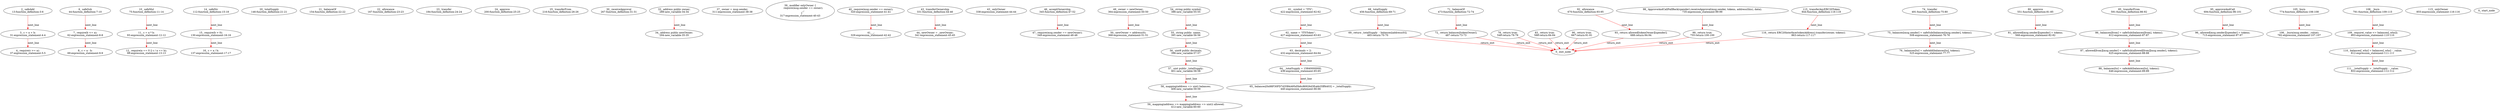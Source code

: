 digraph  {
13 [label="2_ safeAdd\n13-function_definition-3-6", type_label=function_definition];
31 [label="3_ c = a + b;\n31-expression_statement-4-4", type_label=expression_statement];
37 [label="4_ require(c >= a);\n37-expression_statement-5-5", type_label=expression_statement];
44 [label="6_ safeSub\n44-function_definition-7-10", type_label=function_definition];
62 [label="7_ require(b <= a);\n62-expression_statement-8-8", type_label=expression_statement];
69 [label="8_ c = a - b;\n69-expression_statement-9-9", type_label=expression_statement];
75 [label="10_ safeMul\n75-function_definition-11-14", type_label=function_definition];
93 [label="11_ c = a * b;\n93-expression_statement-12-12", type_label=expression_statement];
99 [label="12_ require(a == 0 || c / a == b);\n99-expression_statement-13-13", type_label=expression_statement];
112 [label="14_ safeDiv\n112-function_definition-15-18", type_label=function_definition];
130 [label="15_ require(b > 0);\n130-expression_statement-16-16", type_label=expression_statement];
137 [label="16_ c = a / b;\n137-expression_statement-17-17", type_label=expression_statement];
146 [label="20_ totalSupply\n146-function_definition-21-21", type_label=function_definition];
154 [label="21_ balanceOf\n154-function_definition-22-22", type_label=function_definition];
167 [label="22_ allowance\n167-function_definition-23-23", type_label=function_definition];
184 [label="23_ transfer\n184-function_definition-24-24", type_label=function_definition];
200 [label="24_ approve\n200-function_definition-25-25", type_label=function_definition];
216 [label="25_ transferFrom\n216-function_definition-26-26", type_label=function_definition];
267 [label="30_ receiveApproval\n267-function_definition-31-31", type_label=function_definition];
289 [label="33_ address public owner;\n289-new_variable-34-34", type_label=new_variable];
294 [label="34_ address public newOwner;\n294-new_variable-35-35", type_label=new_variable];
311 [label="37_ owner = msg.sender;\n311-expression_statement-38-38", type_label=expression_statement];
317 [label="39_ modifier onlyOwner {\n        require(msg.sender == owner);\n        _;\n    }\n317-expression_statement-40-43", type_label=expression_statement];
320 [label="40_ require(msg.sender == owner);\n320-expression_statement-41-41", type_label=expression_statement];
329 [label="41_ _;\n329-expression_statement-42-42", type_label=expression_statement];
331 [label="43_ transferOwnership\n331-function_definition-44-46", type_label=function_definition];
338 [label="43_ onlyOwner\n338-expression_statement-44-44", type_label=expression_statement];
341 [label="44_ newOwner = _newOwner;\n341-expression_statement-45-45", type_label=expression_statement];
345 [label="46_ acceptOwnership\n345-function_definition-47-52", type_label=function_definition];
349 [label="47_ require(msg.sender == newOwner);\n349-expression_statement-48-48", type_label=expression_statement];
364 [label="49_ owner = newOwner;\n364-expression_statement-50-50", type_label=expression_statement];
368 [label="50_ newOwner = address(0);\n368-expression_statement-51-51", type_label=expression_statement];
386 [label="54_ string public symbol;\n386-new_variable-55-55", type_label=new_variable];
391 [label="55_ string public  name;\n391-new_variable-56-56", type_label=new_variable];
396 [label="56_ uint8 public decimals;\n396-new_variable-57-57", type_label=new_variable];
401 [label="57_ uint public _totalSupply;\n401-new_variable-58-58", type_label=new_variable];
406 [label="58_ mapping(address => uint) balances;\n406-new_variable-59-59", type_label=new_variable];
412 [label="59_ mapping(address => mapping(address => uint)) allowed;\n412-new_variable-60-60", type_label=new_variable];
422 [label="61_ symbol = \"ITS\";\n422-expression_statement-62-62", type_label=expression_statement];
427 [label="62_ name = \"ITSToken\";\n427-expression_statement-63-63", type_label=expression_statement];
432 [label="63_ decimals = 2;\n432-expression_statement-64-64", type_label=expression_statement];
436 [label="64_ _totalSupply = 15840000000;\n436-expression_statement-65-65", type_label=expression_statement];
440 [label="65_ balances[0x88F30FD7d35B4A95d5b6c86926d3Eabb35ff4403] = _totalSupply;\n440-expression_statement-66-66", type_label=expression_statement];
456 [label="68_ totalSupply\n456-function_definition-69-71", type_label=function_definition];
465 [label="69_ return _totalSupply  - balances[address(0)];\n465-return-70-70", type_label=return];
473 [label="71_ balanceOf\n473-function_definition-72-74", type_label=function_definition];
487 [label="72_ return balances[tokenOwner];\n487-return-73-73", type_label=return];
491 [label="74_ transfer\n491-function_definition-75-80", type_label=function_definition];
508 [label="75_ balances[msg.sender] = safeSub(balances[msg.sender], tokens);\n508-expression_statement-76-76", type_label=expression_statement];
525 [label="76_ balances[to] = safeAdd(balances[to], tokens);\n525-expression_statement-77-77", type_label=expression_statement];
548 [label="78_ return true;\n548-return-79-79", type_label=return];
551 [label="80_ approve\n551-function_definition-81-85", type_label=function_definition];
568 [label="81_ allowed[msg.sender][spender] = tokens;\n568-expression_statement-82-82", type_label=expression_statement];
588 [label="83_ return true;\n588-return-84-84", type_label=return];
591 [label="85_ transferFrom\n591-function_definition-86-92", type_label=function_definition];
612 [label="86_ balances[from] = safeSub(balances[from], tokens);\n612-expression_statement-87-87", type_label=expression_statement];
625 [label="87_ allowed[from][msg.sender] = safeSub(allowed[from][msg.sender], tokens);\n625-expression_statement-88-88", type_label=expression_statement];
646 [label="88_ balances[to] = safeAdd(balances[to], tokens);\n646-expression_statement-89-89", type_label=expression_statement];
667 [label="90_ return true;\n667-return-91-91", type_label=return];
670 [label="92_ allowance\n670-function_definition-93-95", type_label=function_definition];
688 [label="93_ return allowed[tokenOwner][spender];\n688-return-94-94", type_label=return];
694 [label="95_ approveAndCall\n694-function_definition-96-101", type_label=function_definition];
715 [label="96_ allowed[msg.sender][spender] = tokens;\n715-expression_statement-97-97", type_label=expression_statement];
735 [label="98_ ApproveAndCallFallBack(spender).receiveApproval(msg.sender, tokens, address(this), data);\n735-expression_statement-99-99", type_label=expression_statement];
755 [label="99_ return true;\n755-return-100-100", type_label=return];
774 [label="105_ burn\n774-function_definition-106-108", type_label=function_definition];
782 [label="106_ _burn(msg.sender, _value);\n782-expression_statement-107-107", type_label=expression_statement];
791 [label="108_ _burn\n791-function_definition-109-115", type_label=function_definition];
803 [label="109_ require(_value <= balances[_who]);\n803-expression_statement-110-110", type_label=expression_statement];
812 [label="110_ balances[_who] = balances[_who] - _value;\n812-expression_statement-111-111", type_label=expression_statement];
822 [label="111_ _totalSupply = _totalSupply - _value;\n822-expression_statement-112-112", type_label=expression_statement];
844 [label="115_ transferAnyERC20Token\n844-function_definition-116-118", type_label=function_definition];
855 [label="115_ onlyOwner\n855-expression_statement-116-116", type_label=expression_statement];
863 [label="116_ return ERC20Interface(tokenAddress).transfer(owner, tokens);\n863-return-117-117", type_label=return];
1 [label="0_ start_node", type_label=start];
2 [label="0_ exit_node", type_label=exit];
13 -> 31  [color=red, controlflow_type=next_line, edge_type=CFG_edge, key=0, label=next_line];
31 -> 37  [color=red, controlflow_type=next_line, edge_type=CFG_edge, key=0, label=next_line];
44 -> 62  [color=red, controlflow_type=next_line, edge_type=CFG_edge, key=0, label=next_line];
62 -> 69  [color=red, controlflow_type=next_line, edge_type=CFG_edge, key=0, label=next_line];
75 -> 93  [color=red, controlflow_type=next_line, edge_type=CFG_edge, key=0, label=next_line];
93 -> 99  [color=red, controlflow_type=next_line, edge_type=CFG_edge, key=0, label=next_line];
112 -> 130  [color=red, controlflow_type=next_line, edge_type=CFG_edge, key=0, label=next_line];
130 -> 137  [color=red, controlflow_type=next_line, edge_type=CFG_edge, key=0, label=next_line];
289 -> 294  [color=red, controlflow_type=next_line, edge_type=CFG_edge, key=0, label=next_line];
320 -> 329  [color=red, controlflow_type=next_line, edge_type=CFG_edge, key=0, label=next_line];
331 -> 341  [color=red, controlflow_type=next_line, edge_type=CFG_edge, key=0, label=next_line];
345 -> 349  [color=red, controlflow_type=next_line, edge_type=CFG_edge, key=0, label=next_line];
364 -> 368  [color=red, controlflow_type=next_line, edge_type=CFG_edge, key=0, label=next_line];
386 -> 391  [color=red, controlflow_type=next_line, edge_type=CFG_edge, key=0, label=next_line];
391 -> 396  [color=red, controlflow_type=next_line, edge_type=CFG_edge, key=0, label=next_line];
396 -> 401  [color=red, controlflow_type=next_line, edge_type=CFG_edge, key=0, label=next_line];
401 -> 406  [color=red, controlflow_type=next_line, edge_type=CFG_edge, key=0, label=next_line];
406 -> 412  [color=red, controlflow_type=next_line, edge_type=CFG_edge, key=0, label=next_line];
422 -> 427  [color=red, controlflow_type=next_line, edge_type=CFG_edge, key=0, label=next_line];
427 -> 432  [color=red, controlflow_type=next_line, edge_type=CFG_edge, key=0, label=next_line];
432 -> 436  [color=red, controlflow_type=next_line, edge_type=CFG_edge, key=0, label=next_line];
436 -> 440  [color=red, controlflow_type=next_line, edge_type=CFG_edge, key=0, label=next_line];
456 -> 465  [color=red, controlflow_type=next_line, edge_type=CFG_edge, key=0, label=next_line];
465 -> 2  [color=red, controlflow_type=return_exit, edge_type=CFG_edge, key=0, label=return_exit];
473 -> 487  [color=red, controlflow_type=next_line, edge_type=CFG_edge, key=0, label=next_line];
487 -> 2  [color=red, controlflow_type=return_exit, edge_type=CFG_edge, key=0, label=return_exit];
491 -> 508  [color=red, controlflow_type=next_line, edge_type=CFG_edge, key=0, label=next_line];
508 -> 525  [color=red, controlflow_type=next_line, edge_type=CFG_edge, key=0, label=next_line];
548 -> 2  [color=red, controlflow_type=return_exit, edge_type=CFG_edge, key=0, label=return_exit];
551 -> 568  [color=red, controlflow_type=next_line, edge_type=CFG_edge, key=0, label=next_line];
588 -> 2  [color=red, controlflow_type=return_exit, edge_type=CFG_edge, key=0, label=return_exit];
591 -> 612  [color=red, controlflow_type=next_line, edge_type=CFG_edge, key=0, label=next_line];
612 -> 625  [color=red, controlflow_type=next_line, edge_type=CFG_edge, key=0, label=next_line];
625 -> 646  [color=red, controlflow_type=next_line, edge_type=CFG_edge, key=0, label=next_line];
667 -> 2  [color=red, controlflow_type=return_exit, edge_type=CFG_edge, key=0, label=return_exit];
670 -> 688  [color=red, controlflow_type=next_line, edge_type=CFG_edge, key=0, label=next_line];
688 -> 2  [color=red, controlflow_type=return_exit, edge_type=CFG_edge, key=0, label=return_exit];
694 -> 715  [color=red, controlflow_type=next_line, edge_type=CFG_edge, key=0, label=next_line];
735 -> 755  [color=red, controlflow_type=next_line, edge_type=CFG_edge, key=0, label=next_line];
755 -> 2  [color=red, controlflow_type=return_exit, edge_type=CFG_edge, key=0, label=return_exit];
774 -> 782  [color=red, controlflow_type=next_line, edge_type=CFG_edge, key=0, label=next_line];
791 -> 803  [color=red, controlflow_type=next_line, edge_type=CFG_edge, key=0, label=next_line];
803 -> 812  [color=red, controlflow_type=next_line, edge_type=CFG_edge, key=0, label=next_line];
812 -> 822  [color=red, controlflow_type=next_line, edge_type=CFG_edge, key=0, label=next_line];
844 -> 863  [color=red, controlflow_type=next_line, edge_type=CFG_edge, key=0, label=next_line];
863 -> 2  [color=red, controlflow_type=return_exit, edge_type=CFG_edge, key=0, label=return_exit];
}
